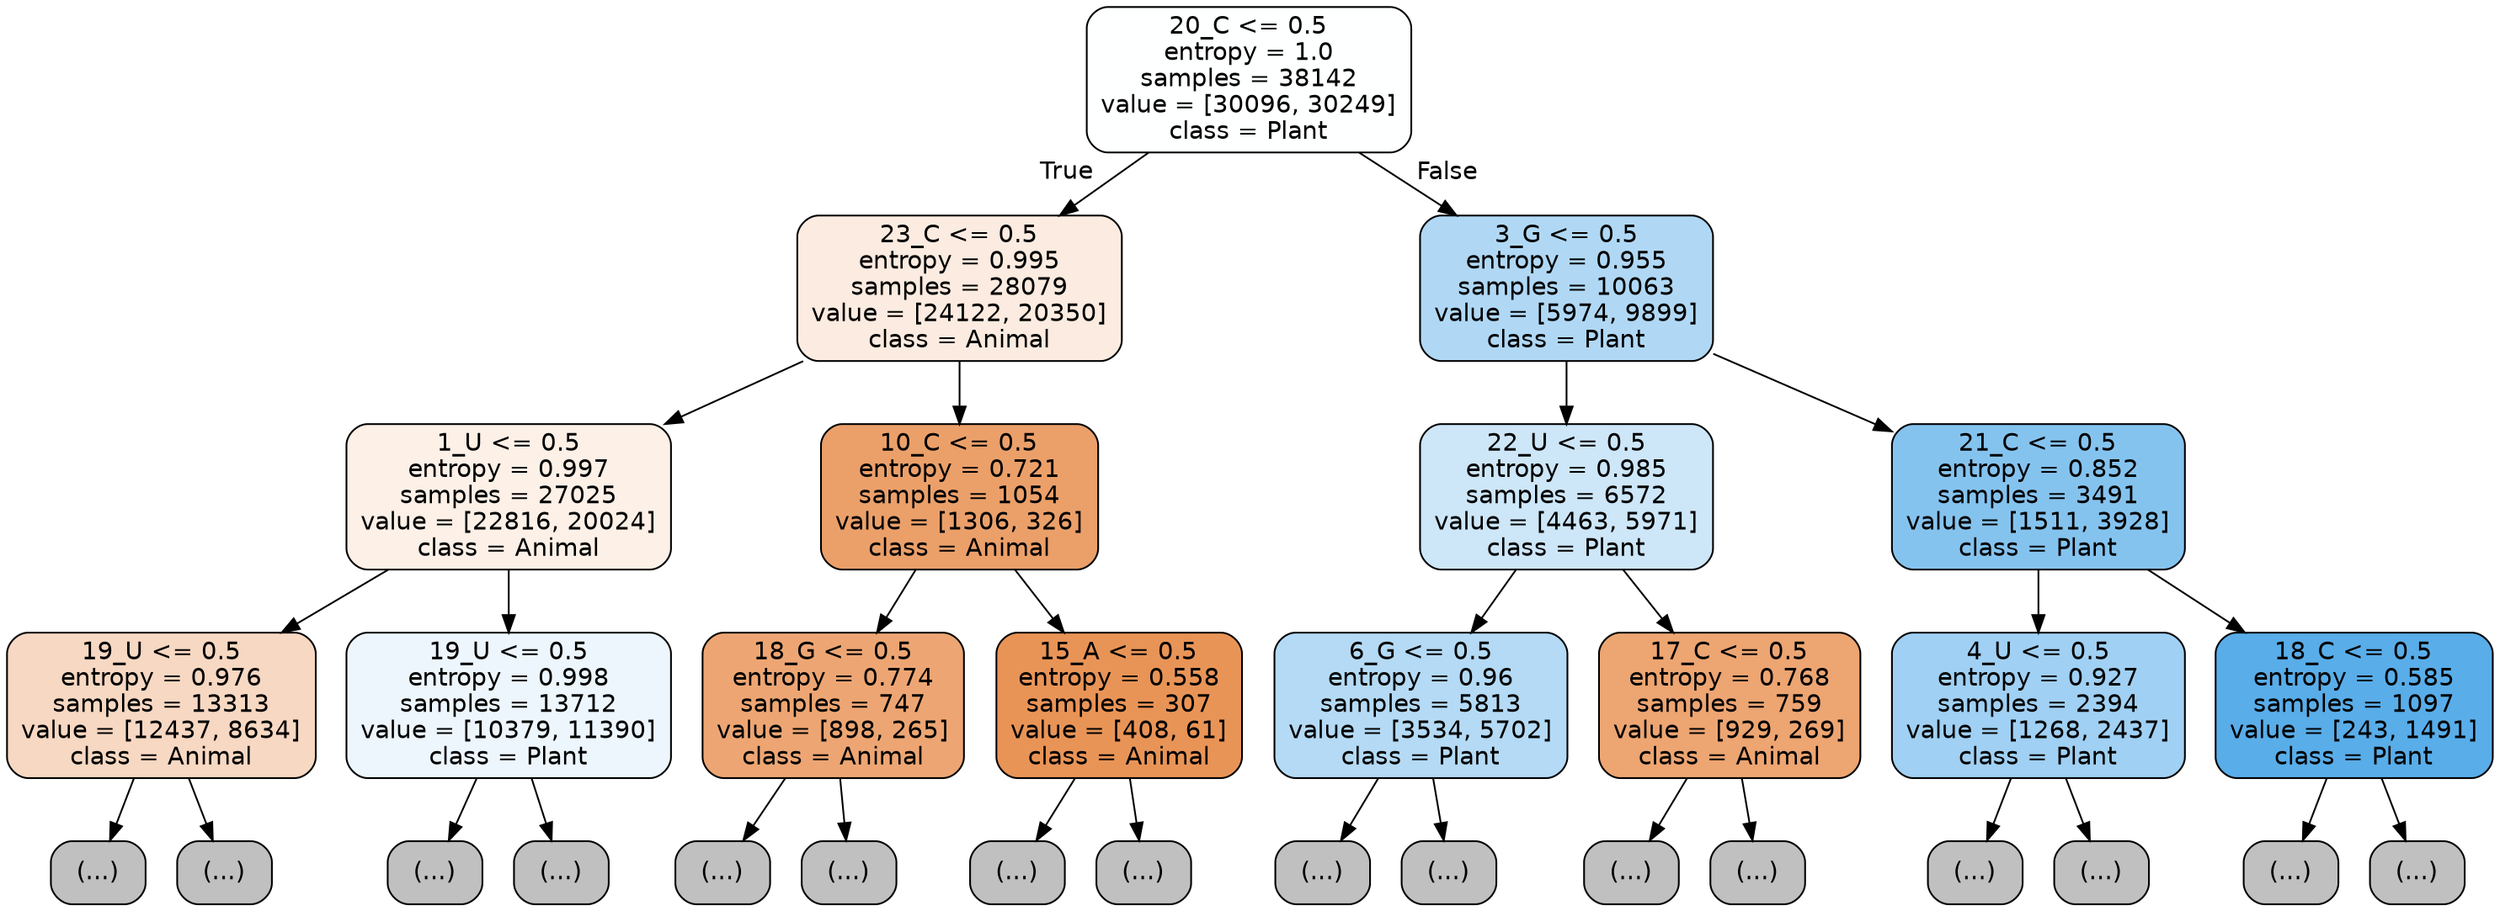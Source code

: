 digraph Tree {
node [shape=box, style="filled, rounded", color="black", fontname="helvetica"] ;
edge [fontname="helvetica"] ;
0 [label="20_C <= 0.5\nentropy = 1.0\nsamples = 38142\nvalue = [30096, 30249]\nclass = Plant", fillcolor="#feffff"] ;
1 [label="23_C <= 0.5\nentropy = 0.995\nsamples = 28079\nvalue = [24122, 20350]\nclass = Animal", fillcolor="#fbebe0"] ;
0 -> 1 [labeldistance=2.5, labelangle=45, headlabel="True"] ;
2 [label="1_U <= 0.5\nentropy = 0.997\nsamples = 27025\nvalue = [22816, 20024]\nclass = Animal", fillcolor="#fcf0e7"] ;
1 -> 2 ;
3 [label="19_U <= 0.5\nentropy = 0.976\nsamples = 13313\nvalue = [12437, 8634]\nclass = Animal", fillcolor="#f7d8c2"] ;
2 -> 3 ;
4 [label="(...)", fillcolor="#C0C0C0"] ;
3 -> 4 ;
5361 [label="(...)", fillcolor="#C0C0C0"] ;
3 -> 5361 ;
7150 [label="19_U <= 0.5\nentropy = 0.998\nsamples = 13712\nvalue = [10379, 11390]\nclass = Plant", fillcolor="#edf6fd"] ;
2 -> 7150 ;
7151 [label="(...)", fillcolor="#C0C0C0"] ;
7150 -> 7151 ;
11068 [label="(...)", fillcolor="#C0C0C0"] ;
7150 -> 11068 ;
12503 [label="10_C <= 0.5\nentropy = 0.721\nsamples = 1054\nvalue = [1306, 326]\nclass = Animal", fillcolor="#eba06a"] ;
1 -> 12503 ;
12504 [label="18_G <= 0.5\nentropy = 0.774\nsamples = 747\nvalue = [898, 265]\nclass = Animal", fillcolor="#eda673"] ;
12503 -> 12504 ;
12505 [label="(...)", fillcolor="#C0C0C0"] ;
12504 -> 12505 ;
12794 [label="(...)", fillcolor="#C0C0C0"] ;
12504 -> 12794 ;
12885 [label="15_A <= 0.5\nentropy = 0.558\nsamples = 307\nvalue = [408, 61]\nclass = Animal", fillcolor="#e99457"] ;
12503 -> 12885 ;
12886 [label="(...)", fillcolor="#C0C0C0"] ;
12885 -> 12886 ;
12977 [label="(...)", fillcolor="#C0C0C0"] ;
12885 -> 12977 ;
13010 [label="3_G <= 0.5\nentropy = 0.955\nsamples = 10063\nvalue = [5974, 9899]\nclass = Plant", fillcolor="#b0d8f5"] ;
0 -> 13010 [labeldistance=2.5, labelangle=-45, headlabel="False"] ;
13011 [label="22_U <= 0.5\nentropy = 0.985\nsamples = 6572\nvalue = [4463, 5971]\nclass = Plant", fillcolor="#cde6f8"] ;
13010 -> 13011 ;
13012 [label="6_G <= 0.5\nentropy = 0.96\nsamples = 5813\nvalue = [3534, 5702]\nclass = Plant", fillcolor="#b4daf5"] ;
13011 -> 13012 ;
13013 [label="(...)", fillcolor="#C0C0C0"] ;
13012 -> 13013 ;
14820 [label="(...)", fillcolor="#C0C0C0"] ;
13012 -> 14820 ;
15459 [label="17_C <= 0.5\nentropy = 0.768\nsamples = 759\nvalue = [929, 269]\nclass = Animal", fillcolor="#eda572"] ;
13011 -> 15459 ;
15460 [label="(...)", fillcolor="#C0C0C0"] ;
15459 -> 15460 ;
15707 [label="(...)", fillcolor="#C0C0C0"] ;
15459 -> 15707 ;
15776 [label="21_C <= 0.5\nentropy = 0.852\nsamples = 3491\nvalue = [1511, 3928]\nclass = Plant", fillcolor="#85c3ef"] ;
13010 -> 15776 ;
15777 [label="4_U <= 0.5\nentropy = 0.927\nsamples = 2394\nvalue = [1268, 2437]\nclass = Plant", fillcolor="#a0d0f3"] ;
15776 -> 15777 ;
15778 [label="(...)", fillcolor="#C0C0C0"] ;
15777 -> 15778 ;
16445 [label="(...)", fillcolor="#C0C0C0"] ;
15777 -> 16445 ;
16630 [label="18_C <= 0.5\nentropy = 0.585\nsamples = 1097\nvalue = [243, 1491]\nclass = Plant", fillcolor="#59ade9"] ;
15776 -> 16630 ;
16631 [label="(...)", fillcolor="#C0C0C0"] ;
16630 -> 16631 ;
16774 [label="(...)", fillcolor="#C0C0C0"] ;
16630 -> 16774 ;
}